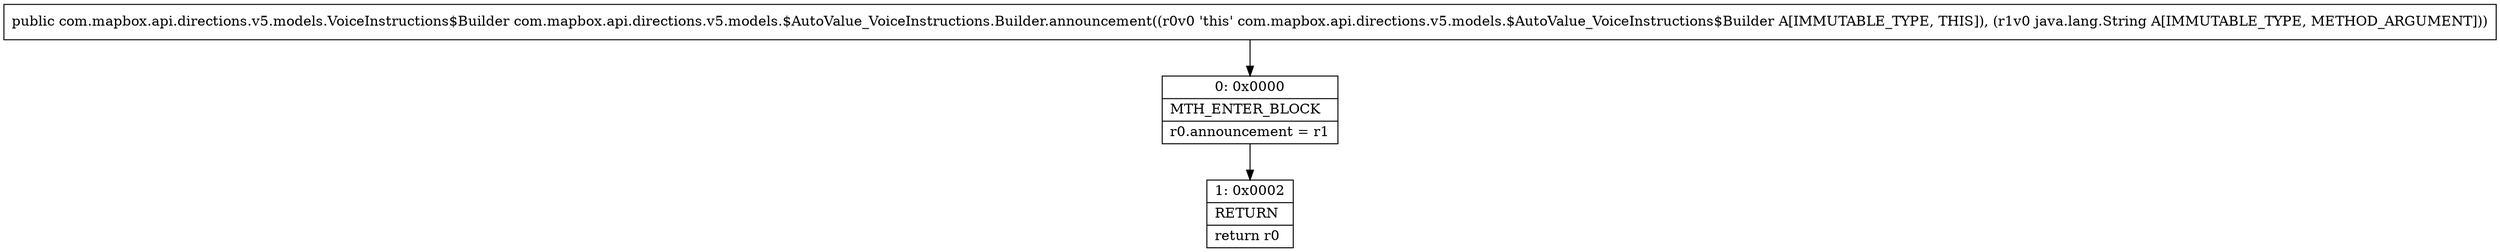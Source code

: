 digraph "CFG forcom.mapbox.api.directions.v5.models.$AutoValue_VoiceInstructions.Builder.announcement(Ljava\/lang\/String;)Lcom\/mapbox\/api\/directions\/v5\/models\/VoiceInstructions$Builder;" {
Node_0 [shape=record,label="{0\:\ 0x0000|MTH_ENTER_BLOCK\l|r0.announcement = r1\l}"];
Node_1 [shape=record,label="{1\:\ 0x0002|RETURN\l|return r0\l}"];
MethodNode[shape=record,label="{public com.mapbox.api.directions.v5.models.VoiceInstructions$Builder com.mapbox.api.directions.v5.models.$AutoValue_VoiceInstructions.Builder.announcement((r0v0 'this' com.mapbox.api.directions.v5.models.$AutoValue_VoiceInstructions$Builder A[IMMUTABLE_TYPE, THIS]), (r1v0 java.lang.String A[IMMUTABLE_TYPE, METHOD_ARGUMENT])) }"];
MethodNode -> Node_0;
Node_0 -> Node_1;
}

